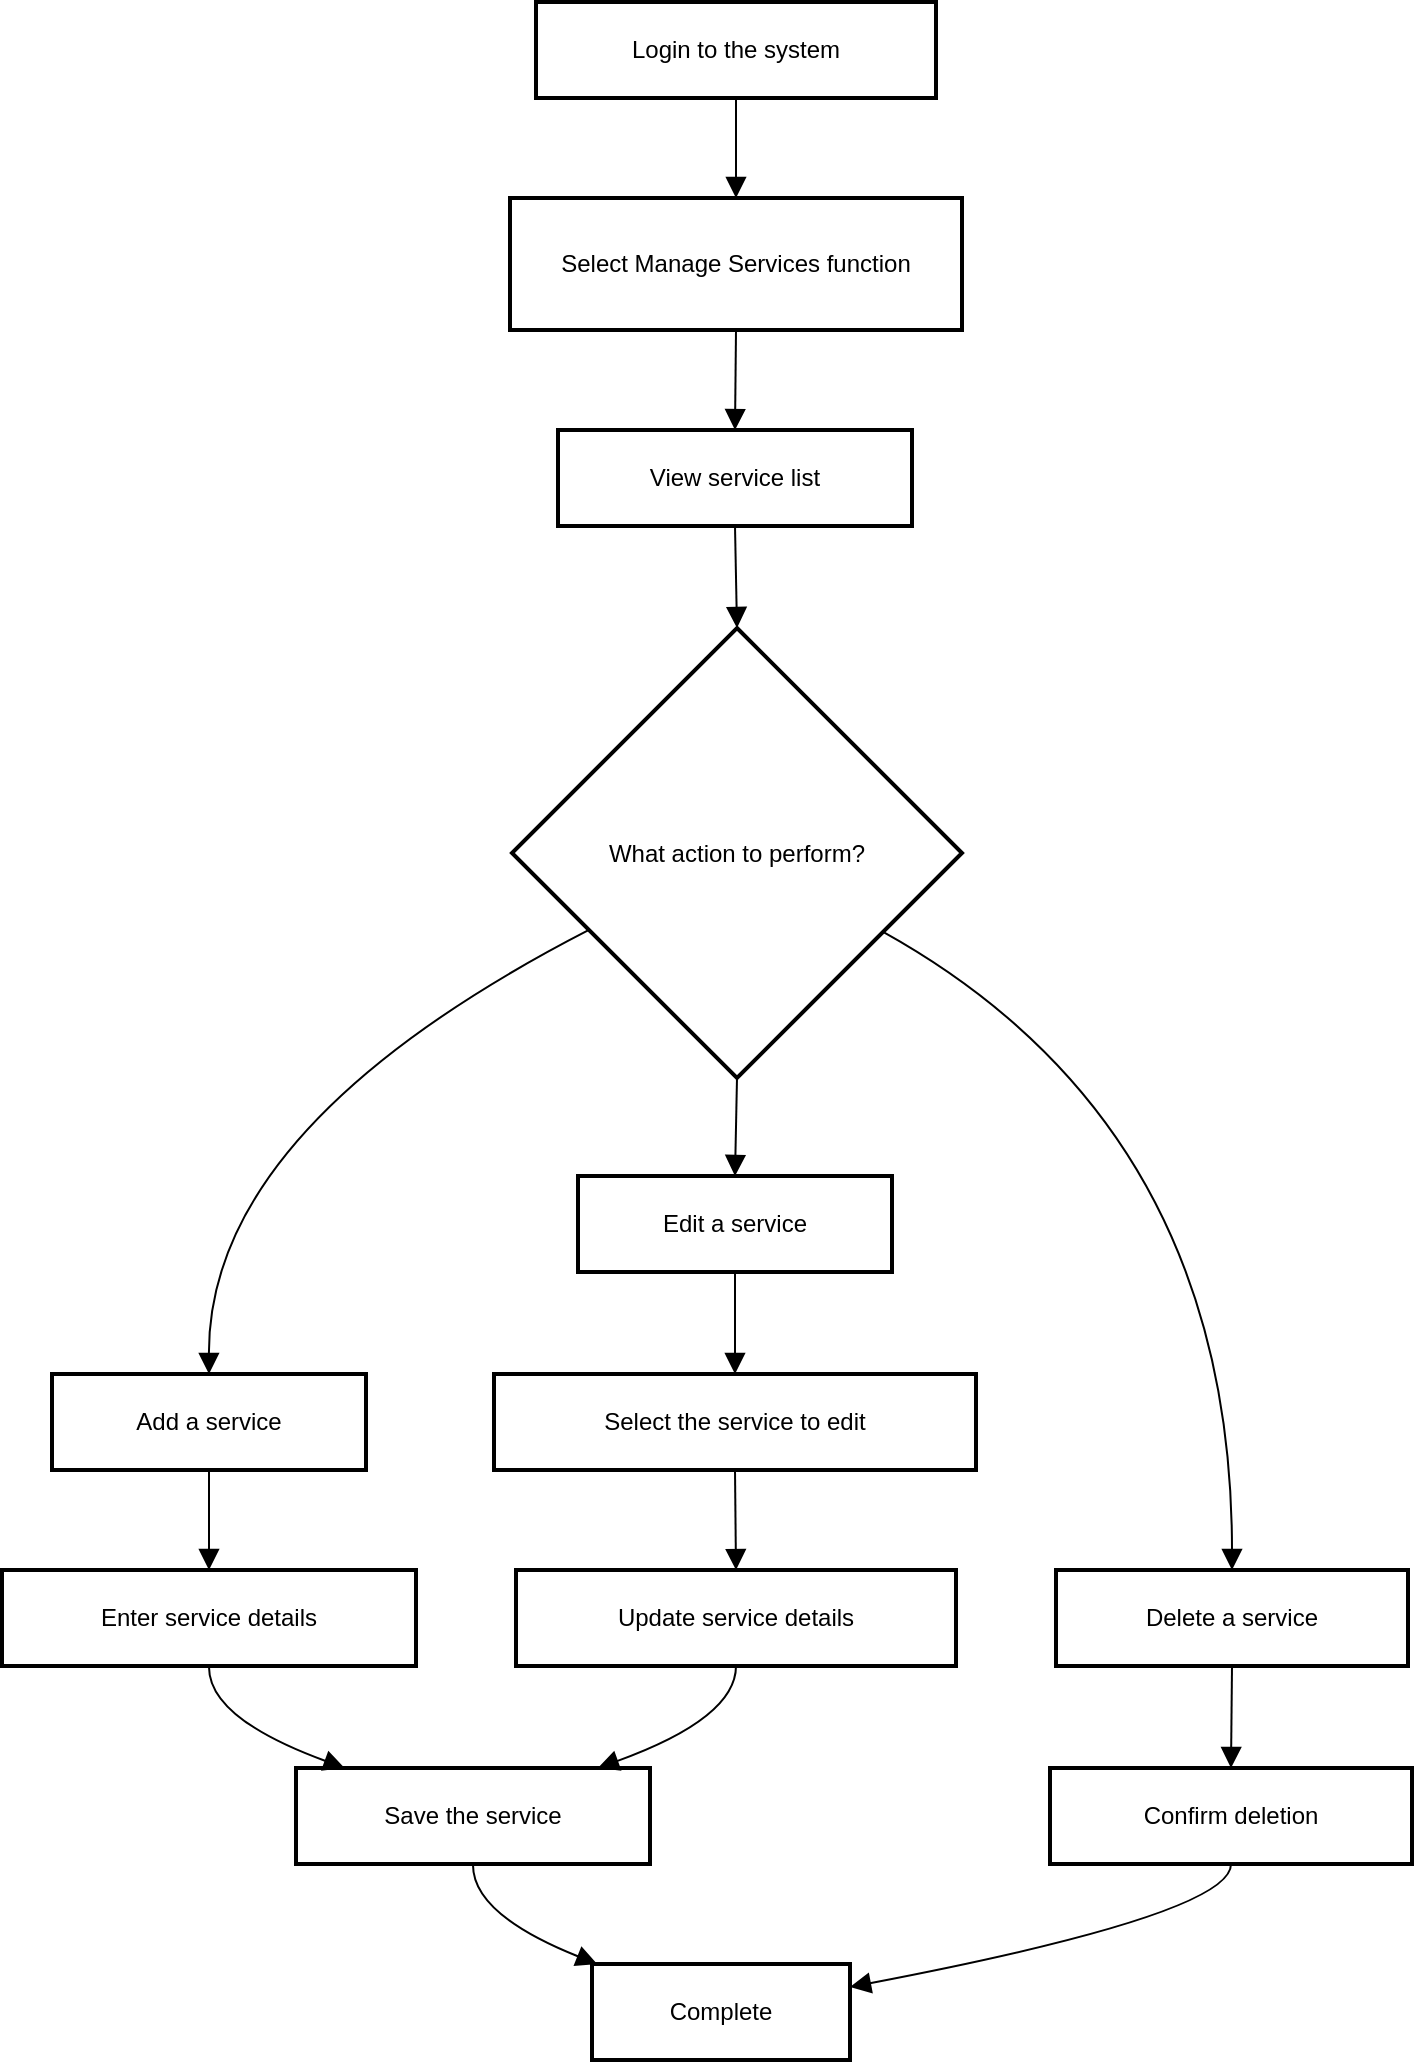 <mxfile version="25.0.0">
  <diagram name="Page-1" id="PH0Kad6BsjvOVTKPIA-E">
    <mxGraphModel dx="1249" dy="643" grid="0" gridSize="10" guides="1" tooltips="1" connect="1" arrows="1" fold="1" page="0" pageScale="1" pageWidth="827" pageHeight="1169" math="0" shadow="0">
      <root>
        <mxCell id="0" />
        <mxCell id="1" parent="0" />
        <mxCell id="fBk1LgiiwO8mzgrNGhLq-28" value="Login to the system" style="whiteSpace=wrap;strokeWidth=2;" vertex="1" parent="1">
          <mxGeometry x="287" y="20" width="200" height="48" as="geometry" />
        </mxCell>
        <mxCell id="fBk1LgiiwO8mzgrNGhLq-29" value="Select Manage Services function" style="whiteSpace=wrap;strokeWidth=2;" vertex="1" parent="1">
          <mxGeometry x="274" y="118" width="226" height="66" as="geometry" />
        </mxCell>
        <mxCell id="fBk1LgiiwO8mzgrNGhLq-30" value="View service list" style="whiteSpace=wrap;strokeWidth=2;" vertex="1" parent="1">
          <mxGeometry x="298" y="234" width="177" height="48" as="geometry" />
        </mxCell>
        <mxCell id="fBk1LgiiwO8mzgrNGhLq-31" value="What action to perform?" style="rhombus;strokeWidth=2;whiteSpace=wrap;" vertex="1" parent="1">
          <mxGeometry x="275" y="333" width="225" height="225" as="geometry" />
        </mxCell>
        <mxCell id="fBk1LgiiwO8mzgrNGhLq-32" value="Add a service" style="whiteSpace=wrap;strokeWidth=2;" vertex="1" parent="1">
          <mxGeometry x="45" y="706" width="157" height="48" as="geometry" />
        </mxCell>
        <mxCell id="fBk1LgiiwO8mzgrNGhLq-33" value="Enter service details" style="whiteSpace=wrap;strokeWidth=2;" vertex="1" parent="1">
          <mxGeometry x="20" y="804" width="207" height="48" as="geometry" />
        </mxCell>
        <mxCell id="fBk1LgiiwO8mzgrNGhLq-34" value="Save the service" style="whiteSpace=wrap;strokeWidth=2;" vertex="1" parent="1">
          <mxGeometry x="167" y="903" width="177" height="48" as="geometry" />
        </mxCell>
        <mxCell id="fBk1LgiiwO8mzgrNGhLq-35" value="Edit a service" style="whiteSpace=wrap;strokeWidth=2;" vertex="1" parent="1">
          <mxGeometry x="308" y="607" width="157" height="48" as="geometry" />
        </mxCell>
        <mxCell id="fBk1LgiiwO8mzgrNGhLq-36" value="Select the service to edit" style="whiteSpace=wrap;strokeWidth=2;" vertex="1" parent="1">
          <mxGeometry x="266" y="706" width="241" height="48" as="geometry" />
        </mxCell>
        <mxCell id="fBk1LgiiwO8mzgrNGhLq-37" value="Update service details" style="whiteSpace=wrap;strokeWidth=2;" vertex="1" parent="1">
          <mxGeometry x="277" y="804" width="220" height="48" as="geometry" />
        </mxCell>
        <mxCell id="fBk1LgiiwO8mzgrNGhLq-38" value="Delete a service" style="whiteSpace=wrap;strokeWidth=2;" vertex="1" parent="1">
          <mxGeometry x="547" y="804" width="176" height="48" as="geometry" />
        </mxCell>
        <mxCell id="fBk1LgiiwO8mzgrNGhLq-39" value="Confirm deletion" style="whiteSpace=wrap;strokeWidth=2;" vertex="1" parent="1">
          <mxGeometry x="544" y="903" width="181" height="48" as="geometry" />
        </mxCell>
        <mxCell id="fBk1LgiiwO8mzgrNGhLq-40" value="Complete" style="whiteSpace=wrap;strokeWidth=2;" vertex="1" parent="1">
          <mxGeometry x="315" y="1001" width="129" height="48" as="geometry" />
        </mxCell>
        <mxCell id="fBk1LgiiwO8mzgrNGhLq-41" value="" style="curved=1;startArrow=none;endArrow=block;exitX=0.5;exitY=1.01;entryX=0.5;entryY=0.01;rounded=0;fontSize=12;startSize=8;endSize=8;" edge="1" parent="1" source="fBk1LgiiwO8mzgrNGhLq-28" target="fBk1LgiiwO8mzgrNGhLq-29">
          <mxGeometry relative="1" as="geometry">
            <Array as="points" />
          </mxGeometry>
        </mxCell>
        <mxCell id="fBk1LgiiwO8mzgrNGhLq-42" value="" style="curved=1;startArrow=none;endArrow=block;exitX=0.5;exitY=1.01;entryX=0.5;entryY=0.01;rounded=0;fontSize=12;startSize=8;endSize=8;" edge="1" parent="1" source="fBk1LgiiwO8mzgrNGhLq-29" target="fBk1LgiiwO8mzgrNGhLq-30">
          <mxGeometry relative="1" as="geometry">
            <Array as="points" />
          </mxGeometry>
        </mxCell>
        <mxCell id="fBk1LgiiwO8mzgrNGhLq-43" value="" style="curved=1;startArrow=none;endArrow=block;exitX=0.5;exitY=1.02;entryX=0.5;entryY=0;rounded=0;fontSize=12;startSize=8;endSize=8;" edge="1" parent="1" source="fBk1LgiiwO8mzgrNGhLq-30" target="fBk1LgiiwO8mzgrNGhLq-31">
          <mxGeometry relative="1" as="geometry">
            <Array as="points" />
          </mxGeometry>
        </mxCell>
        <mxCell id="fBk1LgiiwO8mzgrNGhLq-44" value="" style="curved=1;startArrow=none;endArrow=block;exitX=0;exitY=0.76;entryX=0.5;entryY=-0.01;rounded=0;fontSize=12;startSize=8;endSize=8;" edge="1" parent="1" source="fBk1LgiiwO8mzgrNGhLq-31" target="fBk1LgiiwO8mzgrNGhLq-32">
          <mxGeometry relative="1" as="geometry">
            <Array as="points">
              <mxPoint x="123" y="582" />
            </Array>
          </mxGeometry>
        </mxCell>
        <mxCell id="fBk1LgiiwO8mzgrNGhLq-45" value="" style="curved=1;startArrow=none;endArrow=block;exitX=0.5;exitY=1;entryX=0.5;entryY=0;rounded=0;fontSize=12;startSize=8;endSize=8;" edge="1" parent="1" source="fBk1LgiiwO8mzgrNGhLq-32" target="fBk1LgiiwO8mzgrNGhLq-33">
          <mxGeometry relative="1" as="geometry">
            <Array as="points" />
          </mxGeometry>
        </mxCell>
        <mxCell id="fBk1LgiiwO8mzgrNGhLq-46" value="" style="curved=1;startArrow=none;endArrow=block;exitX=0.5;exitY=1.01;entryX=0.13;entryY=-0.01;rounded=0;fontSize=12;startSize=8;endSize=8;" edge="1" parent="1" source="fBk1LgiiwO8mzgrNGhLq-33" target="fBk1LgiiwO8mzgrNGhLq-34">
          <mxGeometry relative="1" as="geometry">
            <Array as="points">
              <mxPoint x="123" y="878" />
            </Array>
          </mxGeometry>
        </mxCell>
        <mxCell id="fBk1LgiiwO8mzgrNGhLq-47" value="" style="curved=1;startArrow=none;endArrow=block;exitX=0.5;exitY=1;entryX=0.5;entryY=0.01;rounded=0;fontSize=12;startSize=8;endSize=8;" edge="1" parent="1" source="fBk1LgiiwO8mzgrNGhLq-31" target="fBk1LgiiwO8mzgrNGhLq-35">
          <mxGeometry relative="1" as="geometry">
            <Array as="points" />
          </mxGeometry>
        </mxCell>
        <mxCell id="fBk1LgiiwO8mzgrNGhLq-48" value="" style="curved=1;startArrow=none;endArrow=block;exitX=0.5;exitY=1.02;entryX=0.5;entryY=-0.01;rounded=0;fontSize=12;startSize=8;endSize=8;" edge="1" parent="1" source="fBk1LgiiwO8mzgrNGhLq-35" target="fBk1LgiiwO8mzgrNGhLq-36">
          <mxGeometry relative="1" as="geometry">
            <Array as="points" />
          </mxGeometry>
        </mxCell>
        <mxCell id="fBk1LgiiwO8mzgrNGhLq-49" value="" style="curved=1;startArrow=none;endArrow=block;exitX=0.5;exitY=1;entryX=0.5;entryY=0;rounded=0;fontSize=12;startSize=8;endSize=8;" edge="1" parent="1" source="fBk1LgiiwO8mzgrNGhLq-36" target="fBk1LgiiwO8mzgrNGhLq-37">
          <mxGeometry relative="1" as="geometry">
            <Array as="points" />
          </mxGeometry>
        </mxCell>
        <mxCell id="fBk1LgiiwO8mzgrNGhLq-50" value="" style="curved=1;startArrow=none;endArrow=block;exitX=0.5;exitY=1.01;entryX=0.86;entryY=-0.01;rounded=0;fontSize=12;startSize=8;endSize=8;" edge="1" parent="1" source="fBk1LgiiwO8mzgrNGhLq-37" target="fBk1LgiiwO8mzgrNGhLq-34">
          <mxGeometry relative="1" as="geometry">
            <Array as="points">
              <mxPoint x="387" y="878" />
            </Array>
          </mxGeometry>
        </mxCell>
        <mxCell id="fBk1LgiiwO8mzgrNGhLq-51" value="" style="curved=1;startArrow=none;endArrow=block;exitX=1;exitY=0.77;entryX=0.5;entryY=0;rounded=0;fontSize=12;startSize=8;endSize=8;" edge="1" parent="1" source="fBk1LgiiwO8mzgrNGhLq-31" target="fBk1LgiiwO8mzgrNGhLq-38">
          <mxGeometry relative="1" as="geometry">
            <Array as="points">
              <mxPoint x="635" y="582" />
            </Array>
          </mxGeometry>
        </mxCell>
        <mxCell id="fBk1LgiiwO8mzgrNGhLq-52" value="" style="curved=1;startArrow=none;endArrow=block;exitX=0.5;exitY=1.01;entryX=0.5;entryY=-0.01;rounded=0;fontSize=12;startSize=8;endSize=8;" edge="1" parent="1" source="fBk1LgiiwO8mzgrNGhLq-38" target="fBk1LgiiwO8mzgrNGhLq-39">
          <mxGeometry relative="1" as="geometry">
            <Array as="points" />
          </mxGeometry>
        </mxCell>
        <mxCell id="fBk1LgiiwO8mzgrNGhLq-53" value="" style="curved=1;startArrow=none;endArrow=block;exitX=0.5;exitY=1;entryX=0.02;entryY=0;rounded=0;fontSize=12;startSize=8;endSize=8;" edge="1" parent="1" source="fBk1LgiiwO8mzgrNGhLq-34" target="fBk1LgiiwO8mzgrNGhLq-40">
          <mxGeometry relative="1" as="geometry">
            <Array as="points">
              <mxPoint x="255" y="976" />
            </Array>
          </mxGeometry>
        </mxCell>
        <mxCell id="fBk1LgiiwO8mzgrNGhLq-54" value="" style="curved=1;startArrow=none;endArrow=block;exitX=0.5;exitY=1;entryX=1;entryY=0.24;rounded=0;fontSize=12;startSize=8;endSize=8;" edge="1" parent="1" source="fBk1LgiiwO8mzgrNGhLq-39" target="fBk1LgiiwO8mzgrNGhLq-40">
          <mxGeometry relative="1" as="geometry">
            <Array as="points">
              <mxPoint x="635" y="976" />
            </Array>
          </mxGeometry>
        </mxCell>
      </root>
    </mxGraphModel>
  </diagram>
</mxfile>
